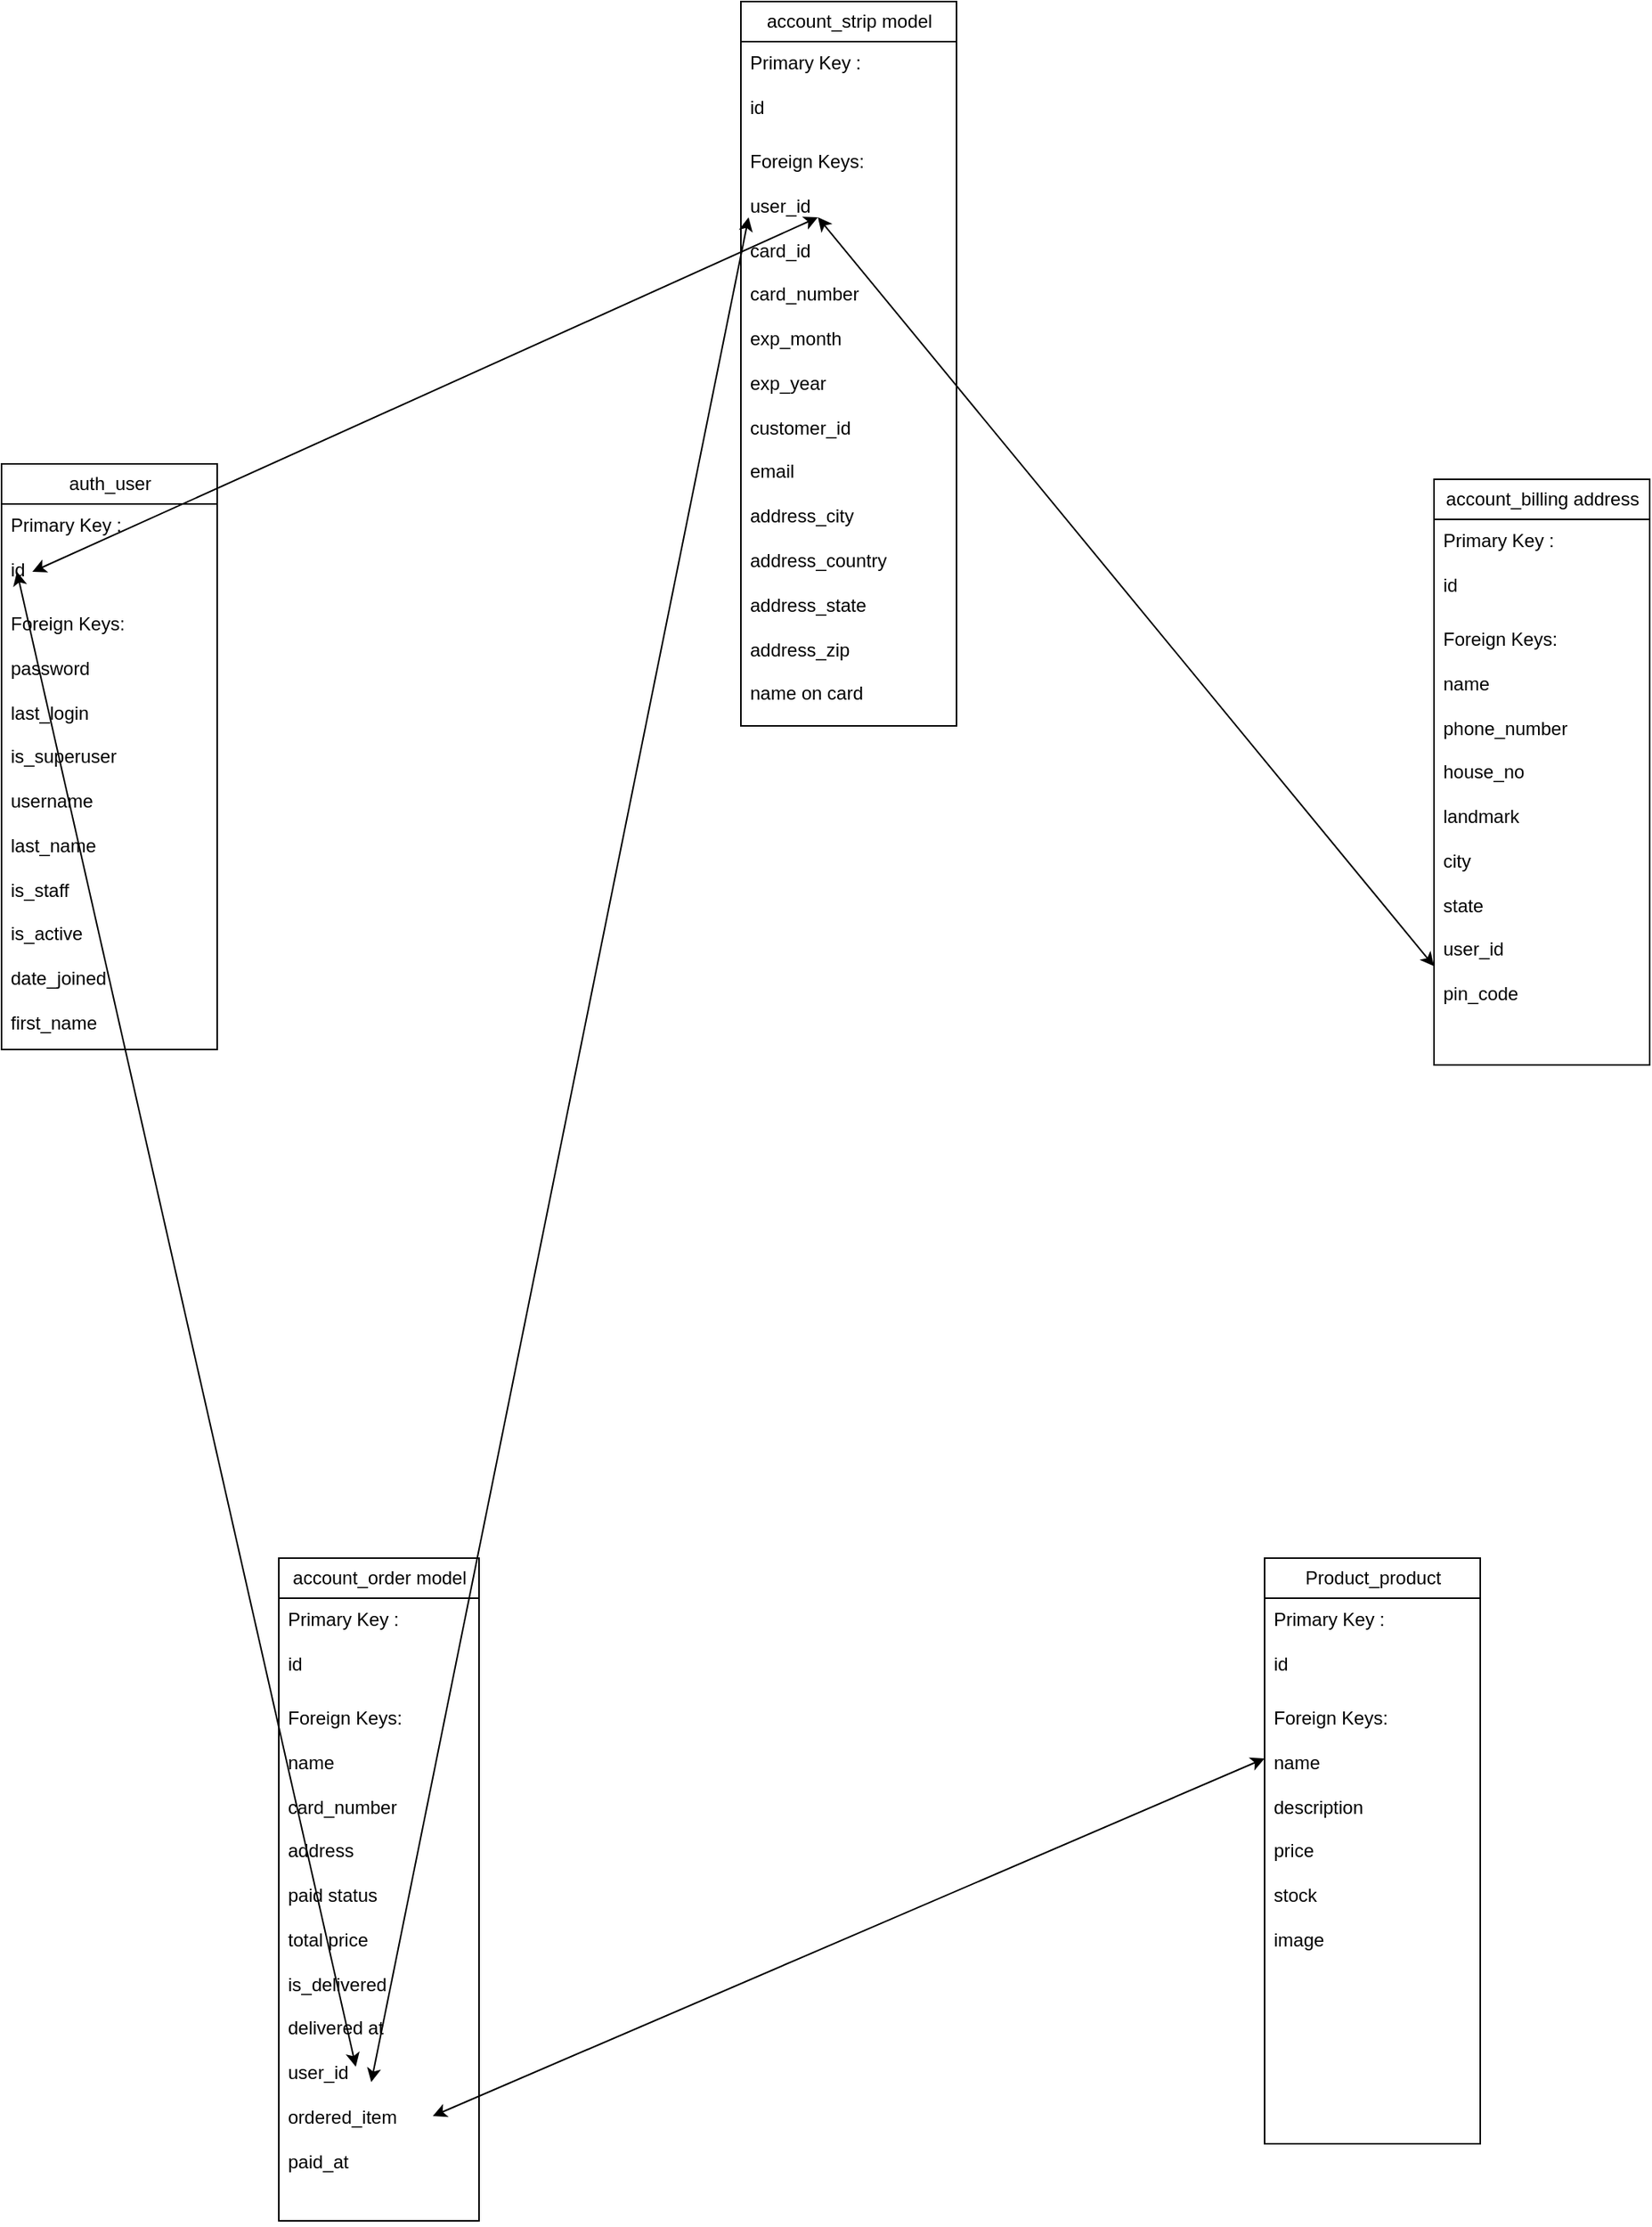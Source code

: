<mxfile version="22.1.3" type="device">
  <diagram name="Page-1" id="nOc7yRY4U1prbHXVH2PX">
    <mxGraphModel dx="1994" dy="1002" grid="1" gridSize="10" guides="1" tooltips="1" connect="1" arrows="1" fold="1" page="1" pageScale="1" pageWidth="850" pageHeight="1100" math="0" shadow="0">
      <root>
        <mxCell id="0" />
        <mxCell id="1" parent="0" />
        <mxCell id="u-H30Id6ko0NALc4POEj-1" value="auth_user" style="swimlane;fontStyle=0;childLayout=stackLayout;horizontal=1;startSize=26;fillColor=none;horizontalStack=0;resizeParent=1;resizeParentMax=0;resizeLast=0;collapsible=1;marginBottom=0;html=1;" vertex="1" parent="1">
          <mxGeometry x="30" y="310" width="140" height="380" as="geometry">
            <mxRectangle x="350" y="460" width="60" height="30" as="alternateBounds" />
          </mxGeometry>
        </mxCell>
        <mxCell id="u-H30Id6ko0NALc4POEj-2" value="Primary Key : &lt;br&gt;&lt;br&gt;id" style="text;strokeColor=none;fillColor=none;align=left;verticalAlign=top;spacingLeft=4;spacingRight=4;overflow=hidden;rotatable=0;points=[[0,0.5],[1,0.5]];portConstraint=eastwest;whiteSpace=wrap;html=1;" vertex="1" parent="u-H30Id6ko0NALc4POEj-1">
          <mxGeometry y="26" width="140" height="64" as="geometry" />
        </mxCell>
        <mxCell id="u-H30Id6ko0NALc4POEj-3" value="Foreign Keys:&lt;br&gt;&lt;br&gt;password&lt;br&gt;&lt;br&gt;last_login&lt;br&gt;&lt;br&gt;is_superuser&lt;br&gt;&lt;br&gt;username&lt;br&gt;&lt;br&gt;last_name&lt;br&gt;&lt;br&gt;is_staff&lt;br&gt;&lt;br&gt;is_active&lt;br&gt;&lt;br&gt;date_joined&lt;br&gt;&lt;br&gt;first_name" style="text;strokeColor=none;fillColor=none;align=left;verticalAlign=top;spacingLeft=4;spacingRight=4;overflow=hidden;rotatable=0;points=[[0,0.5],[1,0.5]];portConstraint=eastwest;whiteSpace=wrap;html=1;" vertex="1" parent="u-H30Id6ko0NALc4POEj-1">
          <mxGeometry y="90" width="140" height="290" as="geometry" />
        </mxCell>
        <mxCell id="u-H30Id6ko0NALc4POEj-14" value="account_order model" style="swimlane;fontStyle=0;childLayout=stackLayout;horizontal=1;startSize=26;fillColor=none;horizontalStack=0;resizeParent=1;resizeParentMax=0;resizeLast=0;collapsible=1;marginBottom=0;html=1;" vertex="1" parent="1">
          <mxGeometry x="210" y="1020" width="130" height="430" as="geometry">
            <mxRectangle x="350" y="460" width="60" height="30" as="alternateBounds" />
          </mxGeometry>
        </mxCell>
        <mxCell id="u-H30Id6ko0NALc4POEj-15" value="Primary Key : &lt;br&gt;&lt;br&gt;id" style="text;strokeColor=none;fillColor=none;align=left;verticalAlign=top;spacingLeft=4;spacingRight=4;overflow=hidden;rotatable=0;points=[[0,0.5],[1,0.5]];portConstraint=eastwest;whiteSpace=wrap;html=1;" vertex="1" parent="u-H30Id6ko0NALc4POEj-14">
          <mxGeometry y="26" width="130" height="64" as="geometry" />
        </mxCell>
        <mxCell id="u-H30Id6ko0NALc4POEj-16" value="Foreign Keys:&lt;br&gt;&lt;br&gt;name&lt;br&gt;&lt;br&gt;card_number&lt;br&gt;&lt;br&gt;address&lt;br&gt;&lt;br&gt;paid status&lt;br&gt;&lt;br&gt;total price&lt;br&gt;&lt;br&gt;is_delivered&lt;br&gt;&lt;br&gt;delivered at&lt;br&gt;&lt;br&gt;user_id&lt;br&gt;&lt;br&gt;ordered_item&lt;br&gt;&lt;br&gt;paid_at" style="text;strokeColor=none;fillColor=none;align=left;verticalAlign=top;spacingLeft=4;spacingRight=4;overflow=hidden;rotatable=0;points=[[0,0.5],[1,0.5]];portConstraint=eastwest;whiteSpace=wrap;html=1;" vertex="1" parent="u-H30Id6ko0NALc4POEj-14">
          <mxGeometry y="90" width="130" height="340" as="geometry" />
        </mxCell>
        <mxCell id="u-H30Id6ko0NALc4POEj-17" value="account_strip model" style="swimlane;fontStyle=0;childLayout=stackLayout;horizontal=1;startSize=26;fillColor=none;horizontalStack=0;resizeParent=1;resizeParentMax=0;resizeLast=0;collapsible=1;marginBottom=0;html=1;" vertex="1" parent="1">
          <mxGeometry x="510" y="10" width="140" height="470" as="geometry">
            <mxRectangle x="350" y="460" width="60" height="30" as="alternateBounds" />
          </mxGeometry>
        </mxCell>
        <mxCell id="u-H30Id6ko0NALc4POEj-18" value="Primary Key : &lt;br&gt;&lt;br&gt;id" style="text;strokeColor=none;fillColor=none;align=left;verticalAlign=top;spacingLeft=4;spacingRight=4;overflow=hidden;rotatable=0;points=[[0,0.5],[1,0.5]];portConstraint=eastwest;whiteSpace=wrap;html=1;" vertex="1" parent="u-H30Id6ko0NALc4POEj-17">
          <mxGeometry y="26" width="140" height="64" as="geometry" />
        </mxCell>
        <mxCell id="u-H30Id6ko0NALc4POEj-19" value="Foreign Keys:&lt;br&gt;&lt;br&gt;user_id&lt;br&gt;&lt;br&gt;card_id&lt;br&gt;&lt;br&gt;card_number&lt;br&gt;&lt;br&gt;exp_month&lt;br&gt;&lt;br&gt;exp_year&lt;br&gt;&lt;br&gt;customer_id&lt;br&gt;&lt;br&gt;email&lt;br&gt;&lt;br&gt;address_city&lt;br&gt;&lt;br&gt;address_country&lt;br&gt;&lt;br&gt;address_state&lt;br&gt;&lt;br&gt;address_zip&lt;br&gt;&lt;br&gt;name on card" style="text;strokeColor=none;fillColor=none;align=left;verticalAlign=top;spacingLeft=4;spacingRight=4;overflow=hidden;rotatable=0;points=[[0,0.5],[1,0.5]];portConstraint=eastwest;whiteSpace=wrap;html=1;" vertex="1" parent="u-H30Id6ko0NALc4POEj-17">
          <mxGeometry y="90" width="140" height="380" as="geometry" />
        </mxCell>
        <mxCell id="u-H30Id6ko0NALc4POEj-20" value="account_billing address" style="swimlane;fontStyle=0;childLayout=stackLayout;horizontal=1;startSize=26;fillColor=none;horizontalStack=0;resizeParent=1;resizeParentMax=0;resizeLast=0;collapsible=1;marginBottom=0;html=1;" vertex="1" parent="1">
          <mxGeometry x="960" y="320" width="140" height="380" as="geometry">
            <mxRectangle x="350" y="460" width="60" height="30" as="alternateBounds" />
          </mxGeometry>
        </mxCell>
        <mxCell id="u-H30Id6ko0NALc4POEj-21" value="Primary Key : &lt;br&gt;&lt;br&gt;id" style="text;strokeColor=none;fillColor=none;align=left;verticalAlign=top;spacingLeft=4;spacingRight=4;overflow=hidden;rotatable=0;points=[[0,0.5],[1,0.5]];portConstraint=eastwest;whiteSpace=wrap;html=1;" vertex="1" parent="u-H30Id6ko0NALc4POEj-20">
          <mxGeometry y="26" width="140" height="64" as="geometry" />
        </mxCell>
        <mxCell id="u-H30Id6ko0NALc4POEj-22" value="Foreign Keys:&lt;br&gt;&lt;br&gt;name&lt;br&gt;&lt;br&gt;phone_number&lt;br&gt;&lt;br&gt;house_no&lt;br&gt;&lt;br&gt;landmark&lt;br&gt;&lt;br&gt;city&lt;br&gt;&lt;br&gt;state&lt;br&gt;&lt;br&gt;user_id&lt;br&gt;&lt;br&gt;pin_code" style="text;strokeColor=none;fillColor=none;align=left;verticalAlign=top;spacingLeft=4;spacingRight=4;overflow=hidden;rotatable=0;points=[[0,0.5],[1,0.5]];portConstraint=eastwest;whiteSpace=wrap;html=1;" vertex="1" parent="u-H30Id6ko0NALc4POEj-20">
          <mxGeometry y="90" width="140" height="290" as="geometry" />
        </mxCell>
        <mxCell id="u-H30Id6ko0NALc4POEj-23" value="Product_product" style="swimlane;fontStyle=0;childLayout=stackLayout;horizontal=1;startSize=26;fillColor=none;horizontalStack=0;resizeParent=1;resizeParentMax=0;resizeLast=0;collapsible=1;marginBottom=0;html=1;" vertex="1" parent="1">
          <mxGeometry x="850" y="1020" width="140" height="380" as="geometry">
            <mxRectangle x="350" y="460" width="60" height="30" as="alternateBounds" />
          </mxGeometry>
        </mxCell>
        <mxCell id="u-H30Id6ko0NALc4POEj-24" value="Primary Key : &lt;br&gt;&lt;br&gt;id" style="text;strokeColor=none;fillColor=none;align=left;verticalAlign=top;spacingLeft=4;spacingRight=4;overflow=hidden;rotatable=0;points=[[0,0.5],[1,0.5]];portConstraint=eastwest;whiteSpace=wrap;html=1;" vertex="1" parent="u-H30Id6ko0NALc4POEj-23">
          <mxGeometry y="26" width="140" height="64" as="geometry" />
        </mxCell>
        <mxCell id="u-H30Id6ko0NALc4POEj-25" value="Foreign Keys:&lt;br&gt;&lt;br&gt;name&lt;br&gt;&lt;br&gt;description&lt;br&gt;&lt;br&gt;price&lt;br&gt;&lt;br&gt;stock&lt;br&gt;&lt;br&gt;image" style="text;strokeColor=none;fillColor=none;align=left;verticalAlign=top;spacingLeft=4;spacingRight=4;overflow=hidden;rotatable=0;points=[[0,0.5],[1,0.5]];portConstraint=eastwest;whiteSpace=wrap;html=1;" vertex="1" parent="u-H30Id6ko0NALc4POEj-23">
          <mxGeometry y="90" width="140" height="290" as="geometry" />
        </mxCell>
        <mxCell id="u-H30Id6ko0NALc4POEj-27" value="" style="endArrow=classic;startArrow=classic;html=1;rounded=0;exitX=0.143;exitY=0.688;exitDx=0;exitDy=0;exitPerimeter=0;" edge="1" parent="1">
          <mxGeometry width="50" height="50" relative="1" as="geometry">
            <mxPoint x="560" y="150.002" as="sourcePoint" />
            <mxPoint x="960" y="635.97" as="targetPoint" />
          </mxGeometry>
        </mxCell>
        <mxCell id="u-H30Id6ko0NALc4POEj-29" value="" style="endArrow=classic;startArrow=classic;html=1;rounded=0;" edge="1" parent="1">
          <mxGeometry width="50" height="50" relative="1" as="geometry">
            <mxPoint x="310" y="1382" as="sourcePoint" />
            <mxPoint x="850" y="1150" as="targetPoint" />
          </mxGeometry>
        </mxCell>
        <mxCell id="u-H30Id6ko0NALc4POEj-26" value="" style="endArrow=classic;startArrow=classic;html=1;rounded=0;" edge="1" parent="1">
          <mxGeometry width="50" height="50" relative="1" as="geometry">
            <mxPoint x="40" y="380" as="sourcePoint" />
            <mxPoint x="260" y="1350" as="targetPoint" />
          </mxGeometry>
        </mxCell>
        <mxCell id="u-H30Id6ko0NALc4POEj-31" value="" style="endArrow=classic;startArrow=classic;html=1;rounded=0;" edge="1" parent="1">
          <mxGeometry width="50" height="50" relative="1" as="geometry">
            <mxPoint x="50" y="380" as="sourcePoint" />
            <mxPoint x="560" y="150" as="targetPoint" />
          </mxGeometry>
        </mxCell>
        <mxCell id="u-H30Id6ko0NALc4POEj-32" value="" style="endArrow=classic;startArrow=classic;html=1;rounded=0;" edge="1" parent="1">
          <mxGeometry width="50" height="50" relative="1" as="geometry">
            <mxPoint x="270" y="1360" as="sourcePoint" />
            <mxPoint x="515" y="150" as="targetPoint" />
          </mxGeometry>
        </mxCell>
      </root>
    </mxGraphModel>
  </diagram>
</mxfile>
